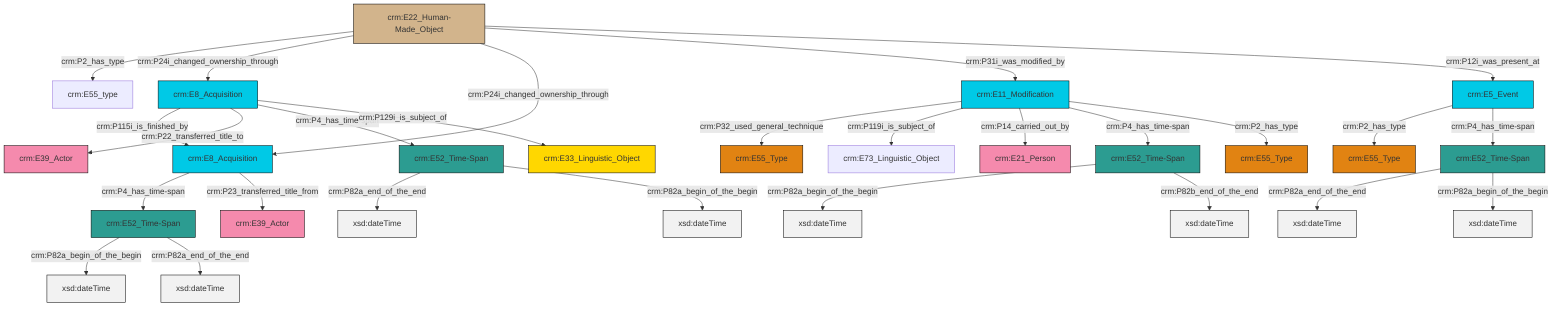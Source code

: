 graph TD
classDef Literal fill:#f2f2f2,stroke:#000000;
classDef CRM_Entity fill:#FFFFFF,stroke:#000000;
classDef Temporal_Entity fill:#00C9E6, stroke:#000000;
classDef Type fill:#E18312, stroke:#000000;
classDef Time-Span fill:#2C9C91, stroke:#000000;
classDef Appellation fill:#FFEB7F, stroke:#000000;
classDef Place fill:#008836, stroke:#000000;
classDef Persistent_Item fill:#B266B2, stroke:#000000;
classDef Conceptual_Object fill:#FFD700, stroke:#000000;
classDef Physical_Thing fill:#D2B48C, stroke:#000000;
classDef Actor fill:#f58aad, stroke:#000000;
classDef PC_Classes fill:#4ce600, stroke:#000000;
classDef Multi fill:#cccccc,stroke:#000000;

4["crm:E52_Time-Span"]:::Time-Span -->|crm:P82a_end_of_the_end| 5[xsd:dateTime]:::Literal
6["crm:E11_Modification"]:::Temporal_Entity -->|crm:P32_used_general_technique| 7["crm:E55_Type"]:::Type
0["crm:E8_Acquisition"]:::Temporal_Entity -->|crm:P4_has_time-span| 8["crm:E52_Time-Span"]:::Time-Span
0["crm:E8_Acquisition"]:::Temporal_Entity -->|crm:P23_transferred_title_from| 9["crm:E39_Actor"]:::Actor
6["crm:E11_Modification"]:::Temporal_Entity -->|crm:P119i_is_subject_of| 10["crm:E73_Linguistic_Object"]:::Default
11["crm:E8_Acquisition"]:::Temporal_Entity -->|crm:P115i_is_finished_by| 0["crm:E8_Acquisition"]:::Temporal_Entity
11["crm:E8_Acquisition"]:::Temporal_Entity -->|crm:P22_transferred_title_to| 14["crm:E39_Actor"]:::Actor
11["crm:E8_Acquisition"]:::Temporal_Entity -->|crm:P4_has_time-span| 4["crm:E52_Time-Span"]:::Time-Span
4["crm:E52_Time-Span"]:::Time-Span -->|crm:P82a_begin_of_the_begin| 17[xsd:dateTime]:::Literal
6["crm:E11_Modification"]:::Temporal_Entity -->|crm:P14_carried_out_by| 18["crm:E21_Person"]:::Actor
19["crm:E22_Human-Made_Object"]:::Physical_Thing -->|crm:P2_has_type| 20["crm:E55_type"]:::Default
19["crm:E22_Human-Made_Object"]:::Physical_Thing -->|crm:P24i_changed_ownership_through| 11["crm:E8_Acquisition"]:::Temporal_Entity
21["crm:E52_Time-Span"]:::Time-Span -->|crm:P82a_end_of_the_end| 24[xsd:dateTime]:::Literal
8["crm:E52_Time-Span"]:::Time-Span -->|crm:P82a_begin_of_the_begin| 25[xsd:dateTime]:::Literal
2["crm:E5_Event"]:::Temporal_Entity -->|crm:P2_has_type| 28["crm:E55_Type"]:::Type
19["crm:E22_Human-Made_Object"]:::Physical_Thing -->|crm:P24i_changed_ownership_through| 0["crm:E8_Acquisition"]:::Temporal_Entity
2["crm:E5_Event"]:::Temporal_Entity -->|crm:P4_has_time-span| 21["crm:E52_Time-Span"]:::Time-Span
6["crm:E11_Modification"]:::Temporal_Entity -->|crm:P4_has_time-span| 32["crm:E52_Time-Span"]:::Time-Span
19["crm:E22_Human-Made_Object"]:::Physical_Thing -->|crm:P31i_was_modified_by| 6["crm:E11_Modification"]:::Temporal_Entity
6["crm:E11_Modification"]:::Temporal_Entity -->|crm:P2_has_type| 26["crm:E55_Type"]:::Type
11["crm:E8_Acquisition"]:::Temporal_Entity -->|crm:P129i_is_subject_of| 33["crm:E33_Linguistic_Object"]:::Conceptual_Object
32["crm:E52_Time-Span"]:::Time-Span -->|crm:P82a_begin_of_the_begin| 35[xsd:dateTime]:::Literal
21["crm:E52_Time-Span"]:::Time-Span -->|crm:P82a_begin_of_the_begin| 39[xsd:dateTime]:::Literal
32["crm:E52_Time-Span"]:::Time-Span -->|crm:P82b_end_of_the_end| 40[xsd:dateTime]:::Literal
8["crm:E52_Time-Span"]:::Time-Span -->|crm:P82a_end_of_the_end| 41[xsd:dateTime]:::Literal
19["crm:E22_Human-Made_Object"]:::Physical_Thing -->|crm:P12i_was_present_at| 2["crm:E5_Event"]:::Temporal_Entity